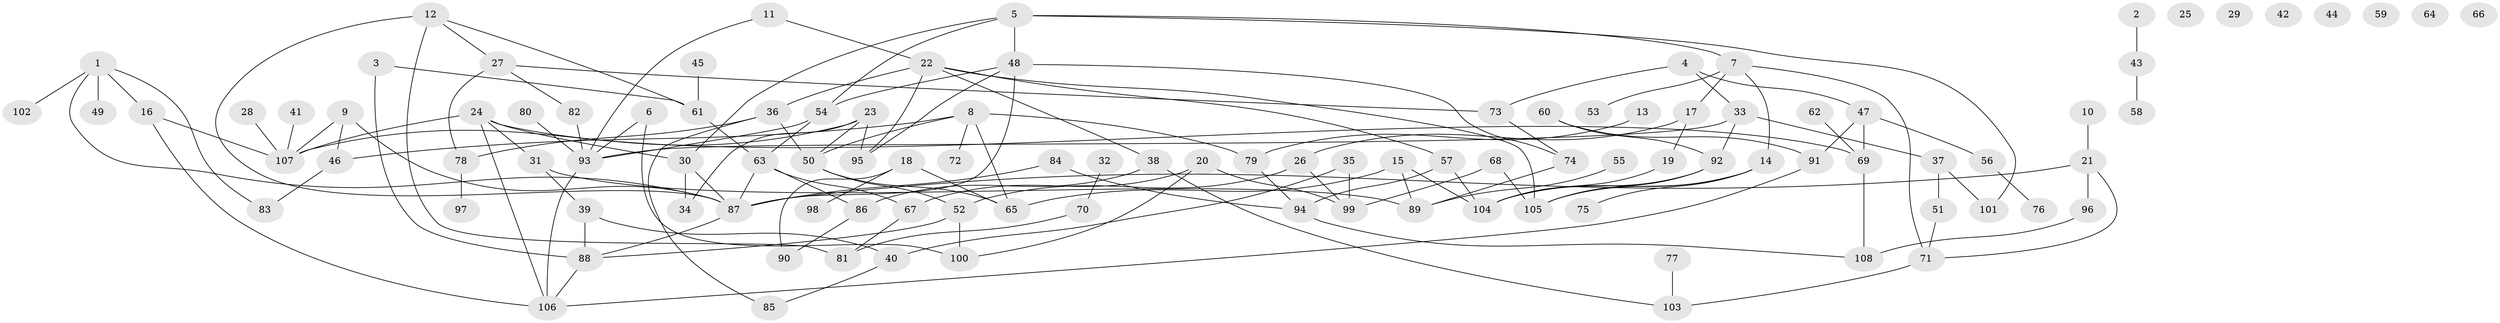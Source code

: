 // Generated by graph-tools (version 1.1) at 2025/25/03/09/25 03:25:22]
// undirected, 108 vertices, 151 edges
graph export_dot {
graph [start="1"]
  node [color=gray90,style=filled];
  1;
  2;
  3;
  4;
  5;
  6;
  7;
  8;
  9;
  10;
  11;
  12;
  13;
  14;
  15;
  16;
  17;
  18;
  19;
  20;
  21;
  22;
  23;
  24;
  25;
  26;
  27;
  28;
  29;
  30;
  31;
  32;
  33;
  34;
  35;
  36;
  37;
  38;
  39;
  40;
  41;
  42;
  43;
  44;
  45;
  46;
  47;
  48;
  49;
  50;
  51;
  52;
  53;
  54;
  55;
  56;
  57;
  58;
  59;
  60;
  61;
  62;
  63;
  64;
  65;
  66;
  67;
  68;
  69;
  70;
  71;
  72;
  73;
  74;
  75;
  76;
  77;
  78;
  79;
  80;
  81;
  82;
  83;
  84;
  85;
  86;
  87;
  88;
  89;
  90;
  91;
  92;
  93;
  94;
  95;
  96;
  97;
  98;
  99;
  100;
  101;
  102;
  103;
  104;
  105;
  106;
  107;
  108;
  1 -- 16;
  1 -- 49;
  1 -- 83;
  1 -- 87;
  1 -- 102;
  2 -- 43;
  3 -- 61;
  3 -- 88;
  4 -- 33;
  4 -- 47;
  4 -- 73;
  5 -- 7;
  5 -- 30;
  5 -- 48;
  5 -- 54;
  5 -- 101;
  6 -- 93;
  6 -- 100;
  7 -- 14;
  7 -- 17;
  7 -- 53;
  7 -- 71;
  8 -- 46;
  8 -- 50;
  8 -- 65;
  8 -- 72;
  8 -- 79;
  9 -- 46;
  9 -- 87;
  9 -- 107;
  10 -- 21;
  11 -- 22;
  11 -- 93;
  12 -- 27;
  12 -- 61;
  12 -- 81;
  12 -- 87;
  13 -- 79;
  14 -- 75;
  14 -- 104;
  14 -- 105;
  15 -- 65;
  15 -- 89;
  15 -- 104;
  16 -- 106;
  16 -- 107;
  17 -- 19;
  17 -- 26;
  18 -- 65;
  18 -- 90;
  18 -- 98;
  19 -- 104;
  20 -- 67;
  20 -- 99;
  20 -- 100;
  21 -- 71;
  21 -- 87;
  21 -- 96;
  22 -- 36;
  22 -- 38;
  22 -- 57;
  22 -- 95;
  22 -- 105;
  23 -- 34;
  23 -- 50;
  23 -- 95;
  23 -- 107;
  24 -- 30;
  24 -- 31;
  24 -- 69;
  24 -- 106;
  24 -- 107;
  26 -- 52;
  26 -- 99;
  27 -- 73;
  27 -- 78;
  27 -- 82;
  28 -- 107;
  30 -- 34;
  30 -- 87;
  31 -- 39;
  31 -- 89;
  32 -- 70;
  33 -- 37;
  33 -- 92;
  33 -- 93;
  35 -- 40;
  35 -- 99;
  36 -- 50;
  36 -- 78;
  36 -- 85;
  37 -- 51;
  37 -- 101;
  38 -- 86;
  38 -- 103;
  39 -- 40;
  39 -- 88;
  40 -- 85;
  41 -- 107;
  43 -- 58;
  45 -- 61;
  46 -- 83;
  47 -- 56;
  47 -- 69;
  47 -- 91;
  48 -- 54;
  48 -- 74;
  48 -- 87;
  48 -- 95;
  50 -- 52;
  50 -- 65;
  51 -- 71;
  52 -- 88;
  52 -- 100;
  54 -- 63;
  54 -- 93;
  55 -- 89;
  56 -- 76;
  57 -- 94;
  57 -- 104;
  60 -- 91;
  60 -- 92;
  61 -- 63;
  62 -- 69;
  63 -- 67;
  63 -- 86;
  63 -- 87;
  67 -- 81;
  68 -- 99;
  68 -- 105;
  69 -- 108;
  70 -- 81;
  71 -- 103;
  73 -- 74;
  74 -- 89;
  77 -- 103;
  78 -- 97;
  79 -- 94;
  80 -- 93;
  82 -- 93;
  84 -- 87;
  84 -- 94;
  86 -- 90;
  87 -- 88;
  88 -- 106;
  91 -- 106;
  92 -- 104;
  92 -- 105;
  93 -- 106;
  94 -- 108;
  96 -- 108;
}
